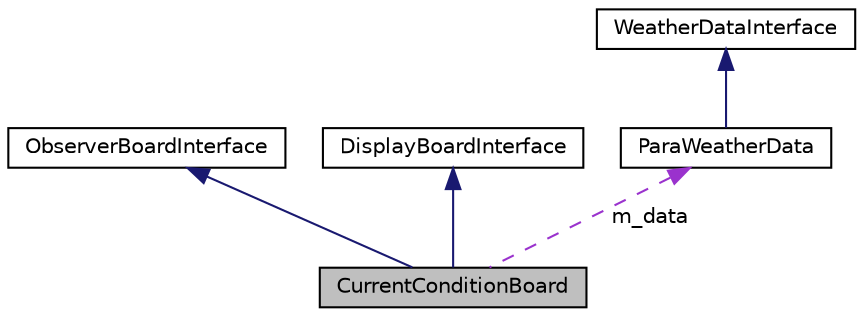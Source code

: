 digraph "CurrentConditionBoard"
{
  edge [fontname="Helvetica",fontsize="10",labelfontname="Helvetica",labelfontsize="10"];
  node [fontname="Helvetica",fontsize="10",shape=record];
  Node1 [label="CurrentConditionBoard",height=0.2,width=0.4,color="black", fillcolor="grey75", style="filled", fontcolor="black"];
  Node2 -> Node1 [dir="back",color="midnightblue",fontsize="10",style="solid"];
  Node2 [label="ObserverBoardInterface",height=0.2,width=0.4,color="black", fillcolor="white", style="filled",URL="$classObserverBoardInterface.html"];
  Node3 -> Node1 [dir="back",color="midnightblue",fontsize="10",style="solid"];
  Node3 [label="DisplayBoardInterface",height=0.2,width=0.4,color="black", fillcolor="white", style="filled",URL="$classDisplayBoardInterface.html"];
  Node4 -> Node1 [dir="back",color="darkorchid3",fontsize="10",style="dashed",label=" m_data" ];
  Node4 [label="ParaWeatherData",height=0.2,width=0.4,color="black", fillcolor="white", style="filled",URL="$classParaWeatherData.html"];
  Node5 -> Node4 [dir="back",color="midnightblue",fontsize="10",style="solid"];
  Node5 [label="WeatherDataInterface",height=0.2,width=0.4,color="black", fillcolor="white", style="filled",URL="$classWeatherDataInterface.html"];
}
